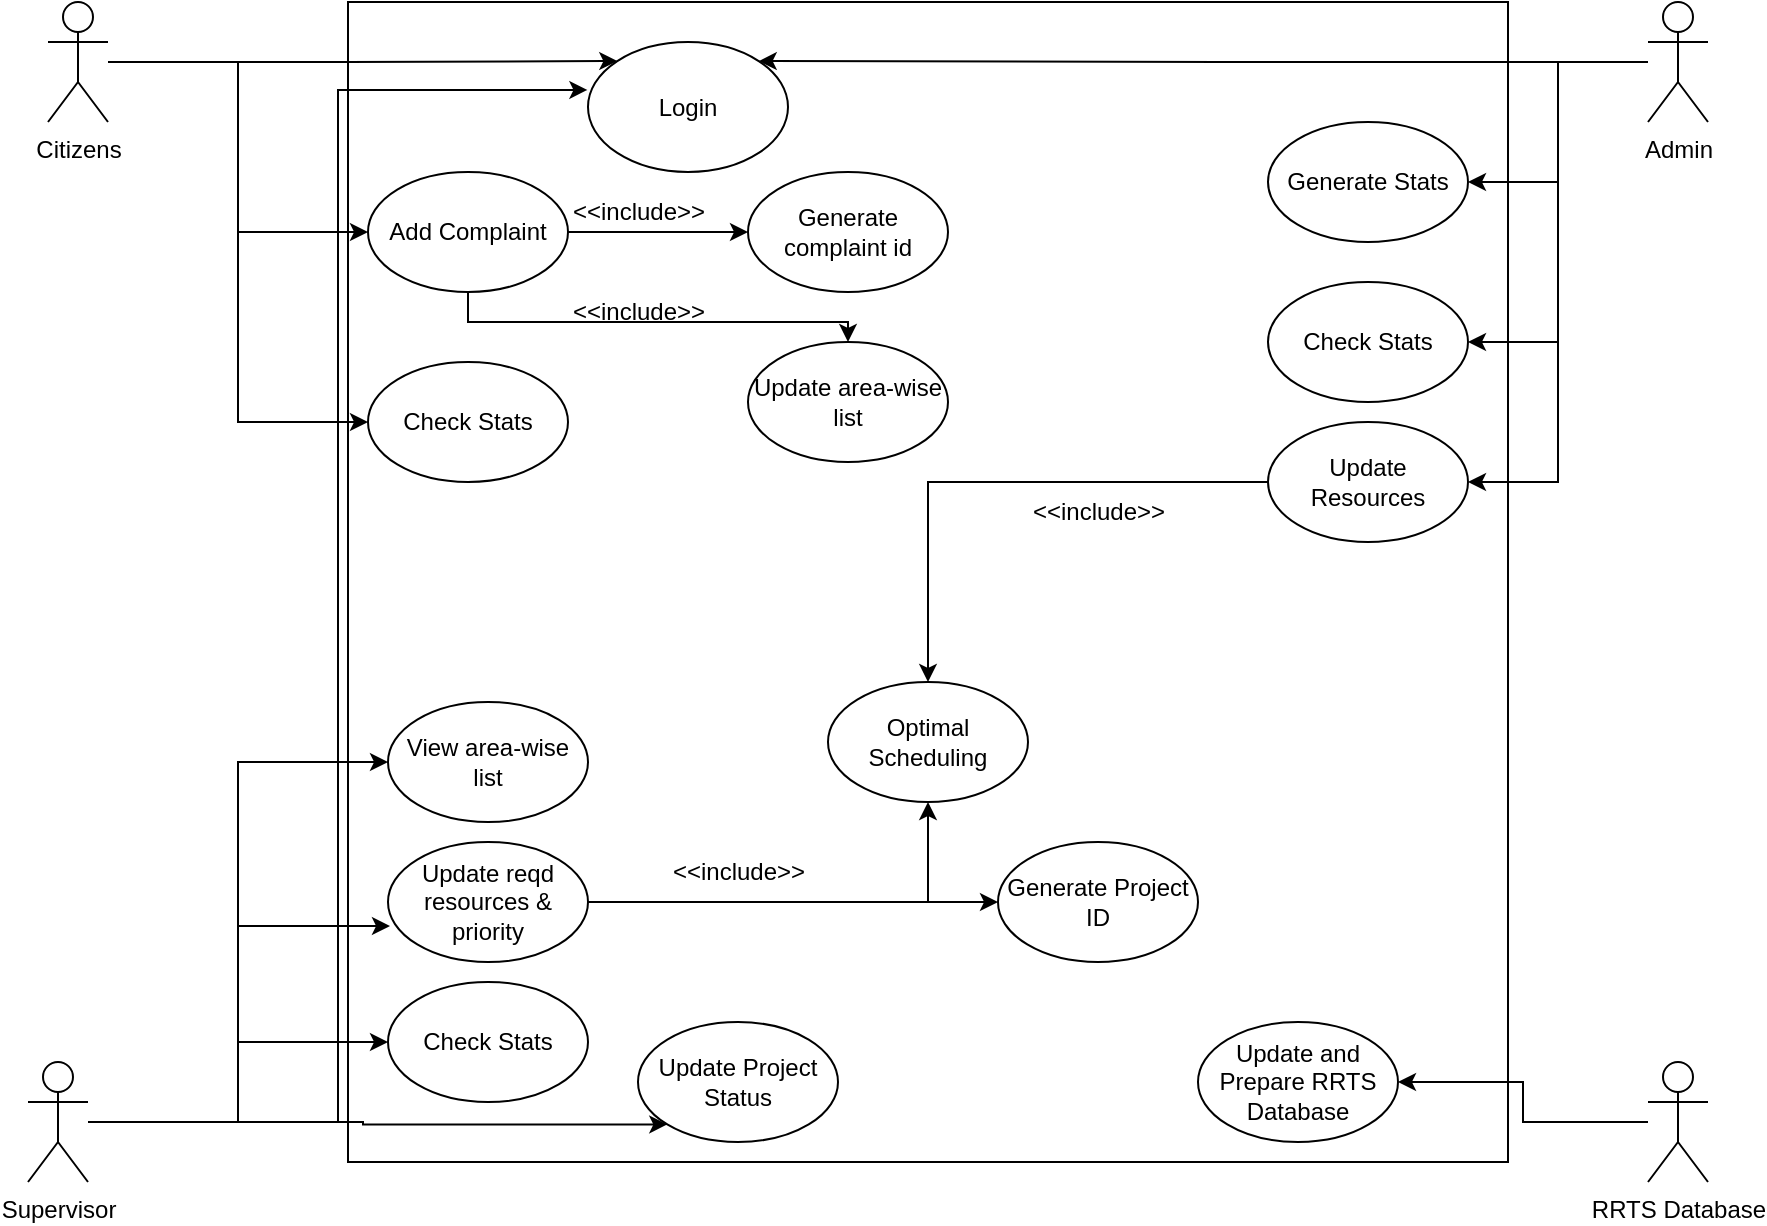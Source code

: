 <mxfile version="20.8.18" type="github"><diagram name="Page-1" id="RB8B6iyZwh1R03TAIGgT"><mxGraphModel dx="1221" dy="640" grid="1" gridSize="10" guides="1" tooltips="1" connect="1" arrows="1" fold="1" page="1" pageScale="1" pageWidth="850" pageHeight="1100" math="0" shadow="0"><root><mxCell id="0"/><mxCell id="1" parent="0"/><mxCell id="yc4nTa3sqU8rBY-NBbgd-1" value="" style="whiteSpace=wrap;html=1;aspect=fixed;" vertex="1" parent="1"><mxGeometry x="280" y="170" width="580" height="580" as="geometry"/></mxCell><mxCell id="yc4nTa3sqU8rBY-NBbgd-5" value="Login" style="ellipse;whiteSpace=wrap;html=1;" vertex="1" parent="1"><mxGeometry x="400" y="190" width="100" height="65" as="geometry"/></mxCell><mxCell id="yc4nTa3sqU8rBY-NBbgd-37" style="edgeStyle=orthogonalEdgeStyle;rounded=0;orthogonalLoop=1;jettySize=auto;html=1;" edge="1" parent="1" source="yc4nTa3sqU8rBY-NBbgd-6" target="yc4nTa3sqU8rBY-NBbgd-35"><mxGeometry relative="1" as="geometry"/></mxCell><mxCell id="yc4nTa3sqU8rBY-NBbgd-42" style="edgeStyle=orthogonalEdgeStyle;rounded=0;orthogonalLoop=1;jettySize=auto;html=1;" edge="1" parent="1" source="yc4nTa3sqU8rBY-NBbgd-6" target="yc4nTa3sqU8rBY-NBbgd-39"><mxGeometry relative="1" as="geometry"><Array as="points"><mxPoint x="340" y="330"/><mxPoint x="530" y="330"/></Array></mxGeometry></mxCell><mxCell id="yc4nTa3sqU8rBY-NBbgd-6" value="Add Complaint" style="ellipse;whiteSpace=wrap;html=1;" vertex="1" parent="1"><mxGeometry x="290" y="255" width="100" height="60" as="geometry"/></mxCell><mxCell id="yc4nTa3sqU8rBY-NBbgd-22" style="edgeStyle=orthogonalEdgeStyle;rounded=0;orthogonalLoop=1;jettySize=auto;html=1;entryX=0;entryY=0;entryDx=0;entryDy=0;" edge="1" parent="1" source="yc4nTa3sqU8rBY-NBbgd-7" target="yc4nTa3sqU8rBY-NBbgd-5"><mxGeometry relative="1" as="geometry"/></mxCell><mxCell id="yc4nTa3sqU8rBY-NBbgd-51" style="edgeStyle=orthogonalEdgeStyle;rounded=0;orthogonalLoop=1;jettySize=auto;html=1;entryX=0;entryY=0.5;entryDx=0;entryDy=0;" edge="1" parent="1" source="yc4nTa3sqU8rBY-NBbgd-7" target="yc4nTa3sqU8rBY-NBbgd-6"><mxGeometry relative="1" as="geometry"/></mxCell><mxCell id="yc4nTa3sqU8rBY-NBbgd-52" style="edgeStyle=orthogonalEdgeStyle;rounded=0;orthogonalLoop=1;jettySize=auto;html=1;entryX=0;entryY=0.5;entryDx=0;entryDy=0;" edge="1" parent="1" source="yc4nTa3sqU8rBY-NBbgd-7" target="yc4nTa3sqU8rBY-NBbgd-25"><mxGeometry relative="1" as="geometry"/></mxCell><mxCell id="yc4nTa3sqU8rBY-NBbgd-7" value="Citizens" style="shape=umlActor;verticalLabelPosition=bottom;verticalAlign=top;html=1;outlineConnect=0;" vertex="1" parent="1"><mxGeometry x="130" y="170" width="30" height="60" as="geometry"/></mxCell><mxCell id="yc4nTa3sqU8rBY-NBbgd-21" style="edgeStyle=orthogonalEdgeStyle;rounded=0;orthogonalLoop=1;jettySize=auto;html=1;entryX=-0.003;entryY=0.369;entryDx=0;entryDy=0;entryPerimeter=0;" edge="1" parent="1" source="yc4nTa3sqU8rBY-NBbgd-8" target="yc4nTa3sqU8rBY-NBbgd-5"><mxGeometry relative="1" as="geometry"><mxPoint x="259.7" y="517.37" as="targetPoint"/></mxGeometry></mxCell><mxCell id="yc4nTa3sqU8rBY-NBbgd-48" style="edgeStyle=orthogonalEdgeStyle;rounded=0;orthogonalLoop=1;jettySize=auto;html=1;" edge="1" parent="1" source="yc4nTa3sqU8rBY-NBbgd-8" target="yc4nTa3sqU8rBY-NBbgd-30"><mxGeometry relative="1" as="geometry"/></mxCell><mxCell id="yc4nTa3sqU8rBY-NBbgd-49" style="edgeStyle=orthogonalEdgeStyle;rounded=0;orthogonalLoop=1;jettySize=auto;html=1;entryX=0.01;entryY=0.7;entryDx=0;entryDy=0;entryPerimeter=0;" edge="1" parent="1" source="yc4nTa3sqU8rBY-NBbgd-8" target="yc4nTa3sqU8rBY-NBbgd-29"><mxGeometry relative="1" as="geometry"/></mxCell><mxCell id="yc4nTa3sqU8rBY-NBbgd-50" style="edgeStyle=orthogonalEdgeStyle;rounded=0;orthogonalLoop=1;jettySize=auto;html=1;entryX=0;entryY=0.5;entryDx=0;entryDy=0;" edge="1" parent="1" source="yc4nTa3sqU8rBY-NBbgd-8" target="yc4nTa3sqU8rBY-NBbgd-28"><mxGeometry relative="1" as="geometry"/></mxCell><mxCell id="yc4nTa3sqU8rBY-NBbgd-59" style="edgeStyle=orthogonalEdgeStyle;rounded=0;orthogonalLoop=1;jettySize=auto;html=1;entryX=0;entryY=1;entryDx=0;entryDy=0;" edge="1" parent="1" source="yc4nTa3sqU8rBY-NBbgd-8" target="yc4nTa3sqU8rBY-NBbgd-58"><mxGeometry relative="1" as="geometry"/></mxCell><mxCell id="yc4nTa3sqU8rBY-NBbgd-8" value="Supervisor" style="shape=umlActor;verticalLabelPosition=bottom;verticalAlign=top;html=1;outlineConnect=0;" vertex="1" parent="1"><mxGeometry x="120" y="700" width="30" height="60" as="geometry"/></mxCell><mxCell id="yc4nTa3sqU8rBY-NBbgd-24" style="edgeStyle=orthogonalEdgeStyle;rounded=0;orthogonalLoop=1;jettySize=auto;html=1;entryX=1;entryY=0;entryDx=0;entryDy=0;" edge="1" parent="1" source="yc4nTa3sqU8rBY-NBbgd-9" target="yc4nTa3sqU8rBY-NBbgd-5"><mxGeometry relative="1" as="geometry"/></mxCell><mxCell id="yc4nTa3sqU8rBY-NBbgd-53" style="edgeStyle=orthogonalEdgeStyle;rounded=0;orthogonalLoop=1;jettySize=auto;html=1;entryX=1;entryY=0.5;entryDx=0;entryDy=0;" edge="1" parent="1" source="yc4nTa3sqU8rBY-NBbgd-9" target="yc4nTa3sqU8rBY-NBbgd-31"><mxGeometry relative="1" as="geometry"/></mxCell><mxCell id="yc4nTa3sqU8rBY-NBbgd-54" style="edgeStyle=orthogonalEdgeStyle;rounded=0;orthogonalLoop=1;jettySize=auto;html=1;entryX=1;entryY=0.5;entryDx=0;entryDy=0;" edge="1" parent="1" source="yc4nTa3sqU8rBY-NBbgd-9" target="yc4nTa3sqU8rBY-NBbgd-33"><mxGeometry relative="1" as="geometry"/></mxCell><mxCell id="yc4nTa3sqU8rBY-NBbgd-55" style="edgeStyle=orthogonalEdgeStyle;rounded=0;orthogonalLoop=1;jettySize=auto;html=1;entryX=1;entryY=0.5;entryDx=0;entryDy=0;" edge="1" parent="1" source="yc4nTa3sqU8rBY-NBbgd-9" target="yc4nTa3sqU8rBY-NBbgd-32"><mxGeometry relative="1" as="geometry"/></mxCell><mxCell id="yc4nTa3sqU8rBY-NBbgd-9" value="Admin" style="shape=umlActor;verticalLabelPosition=bottom;verticalAlign=top;html=1;outlineConnect=0;" vertex="1" parent="1"><mxGeometry x="930" y="170" width="30" height="60" as="geometry"/></mxCell><mxCell id="yc4nTa3sqU8rBY-NBbgd-61" style="edgeStyle=orthogonalEdgeStyle;rounded=0;orthogonalLoop=1;jettySize=auto;html=1;entryX=1;entryY=0.5;entryDx=0;entryDy=0;" edge="1" parent="1" source="yc4nTa3sqU8rBY-NBbgd-10" target="yc4nTa3sqU8rBY-NBbgd-60"><mxGeometry relative="1" as="geometry"/></mxCell><mxCell id="yc4nTa3sqU8rBY-NBbgd-10" value="RRTS Database" style="shape=umlActor;verticalLabelPosition=bottom;verticalAlign=top;html=1;outlineConnect=0;" vertex="1" parent="1"><mxGeometry x="930" y="700" width="30" height="60" as="geometry"/></mxCell><mxCell id="yc4nTa3sqU8rBY-NBbgd-25" value="Check Stats" style="ellipse;whiteSpace=wrap;html=1;" vertex="1" parent="1"><mxGeometry x="290" y="350" width="100" height="60" as="geometry"/></mxCell><mxCell id="yc4nTa3sqU8rBY-NBbgd-28" value="View area-wise list" style="ellipse;whiteSpace=wrap;html=1;" vertex="1" parent="1"><mxGeometry x="300" y="520" width="100" height="60" as="geometry"/></mxCell><mxCell id="yc4nTa3sqU8rBY-NBbgd-44" style="edgeStyle=orthogonalEdgeStyle;rounded=0;orthogonalLoop=1;jettySize=auto;html=1;" edge="1" parent="1" source="yc4nTa3sqU8rBY-NBbgd-29" target="yc4nTa3sqU8rBY-NBbgd-43"><mxGeometry relative="1" as="geometry"/></mxCell><mxCell id="yc4nTa3sqU8rBY-NBbgd-57" style="edgeStyle=orthogonalEdgeStyle;rounded=0;orthogonalLoop=1;jettySize=auto;html=1;" edge="1" parent="1" source="yc4nTa3sqU8rBY-NBbgd-29" target="yc4nTa3sqU8rBY-NBbgd-56"><mxGeometry relative="1" as="geometry"/></mxCell><mxCell id="yc4nTa3sqU8rBY-NBbgd-29" value="Update reqd resources &amp;amp; priority" style="ellipse;whiteSpace=wrap;html=1;" vertex="1" parent="1"><mxGeometry x="300" y="590" width="100" height="60" as="geometry"/></mxCell><mxCell id="yc4nTa3sqU8rBY-NBbgd-30" value="Check Stats" style="ellipse;whiteSpace=wrap;html=1;" vertex="1" parent="1"><mxGeometry x="300" y="660" width="100" height="60" as="geometry"/></mxCell><mxCell id="yc4nTa3sqU8rBY-NBbgd-31" value="Generate Stats" style="ellipse;whiteSpace=wrap;html=1;" vertex="1" parent="1"><mxGeometry x="740" y="230" width="100" height="60" as="geometry"/></mxCell><mxCell id="yc4nTa3sqU8rBY-NBbgd-32" value="Check Stats" style="ellipse;whiteSpace=wrap;html=1;" vertex="1" parent="1"><mxGeometry x="740" y="310" width="100" height="60" as="geometry"/></mxCell><mxCell id="yc4nTa3sqU8rBY-NBbgd-46" style="edgeStyle=orthogonalEdgeStyle;rounded=0;orthogonalLoop=1;jettySize=auto;html=1;" edge="1" parent="1" source="yc4nTa3sqU8rBY-NBbgd-33" target="yc4nTa3sqU8rBY-NBbgd-43"><mxGeometry relative="1" as="geometry"/></mxCell><mxCell id="yc4nTa3sqU8rBY-NBbgd-33" value="Update Resources" style="ellipse;whiteSpace=wrap;html=1;" vertex="1" parent="1"><mxGeometry x="740" y="380" width="100" height="60" as="geometry"/></mxCell><mxCell id="yc4nTa3sqU8rBY-NBbgd-35" value="Generate complaint id" style="ellipse;whiteSpace=wrap;html=1;" vertex="1" parent="1"><mxGeometry x="480" y="255" width="100" height="60" as="geometry"/></mxCell><mxCell id="yc4nTa3sqU8rBY-NBbgd-38" value="&amp;lt;&amp;lt;include&amp;gt;&amp;gt;" style="text;html=1;align=center;verticalAlign=middle;resizable=0;points=[];autosize=1;strokeColor=none;fillColor=none;" vertex="1" parent="1"><mxGeometry x="380" y="260" width="90" height="30" as="geometry"/></mxCell><mxCell id="yc4nTa3sqU8rBY-NBbgd-39" value="Update area-wise list" style="ellipse;whiteSpace=wrap;html=1;" vertex="1" parent="1"><mxGeometry x="480" y="340" width="100" height="60" as="geometry"/></mxCell><mxCell id="yc4nTa3sqU8rBY-NBbgd-41" value="&amp;lt;&amp;lt;include&amp;gt;&amp;gt;" style="text;html=1;align=center;verticalAlign=middle;resizable=0;points=[];autosize=1;strokeColor=none;fillColor=none;" vertex="1" parent="1"><mxGeometry x="380" y="310" width="90" height="30" as="geometry"/></mxCell><mxCell id="yc4nTa3sqU8rBY-NBbgd-43" value="Optimal Scheduling" style="ellipse;whiteSpace=wrap;html=1;" vertex="1" parent="1"><mxGeometry x="520" y="510" width="100" height="60" as="geometry"/></mxCell><mxCell id="yc4nTa3sqU8rBY-NBbgd-45" value="&amp;lt;&amp;lt;include&amp;gt;&amp;gt;" style="text;html=1;align=center;verticalAlign=middle;resizable=0;points=[];autosize=1;strokeColor=none;fillColor=none;" vertex="1" parent="1"><mxGeometry x="430" y="590" width="90" height="30" as="geometry"/></mxCell><mxCell id="yc4nTa3sqU8rBY-NBbgd-47" value="&amp;lt;&amp;lt;include&amp;gt;&amp;gt;" style="text;html=1;align=center;verticalAlign=middle;resizable=0;points=[];autosize=1;strokeColor=none;fillColor=none;" vertex="1" parent="1"><mxGeometry x="610" y="410" width="90" height="30" as="geometry"/></mxCell><mxCell id="yc4nTa3sqU8rBY-NBbgd-56" value="Generate Project ID" style="ellipse;whiteSpace=wrap;html=1;" vertex="1" parent="1"><mxGeometry x="605" y="590" width="100" height="60" as="geometry"/></mxCell><mxCell id="yc4nTa3sqU8rBY-NBbgd-58" value="Update Project Status" style="ellipse;whiteSpace=wrap;html=1;" vertex="1" parent="1"><mxGeometry x="425" y="680" width="100" height="60" as="geometry"/></mxCell><mxCell id="yc4nTa3sqU8rBY-NBbgd-60" value="Update and Prepare RRTS Database" style="ellipse;whiteSpace=wrap;html=1;" vertex="1" parent="1"><mxGeometry x="705" y="680" width="100" height="60" as="geometry"/></mxCell></root></mxGraphModel></diagram></mxfile>